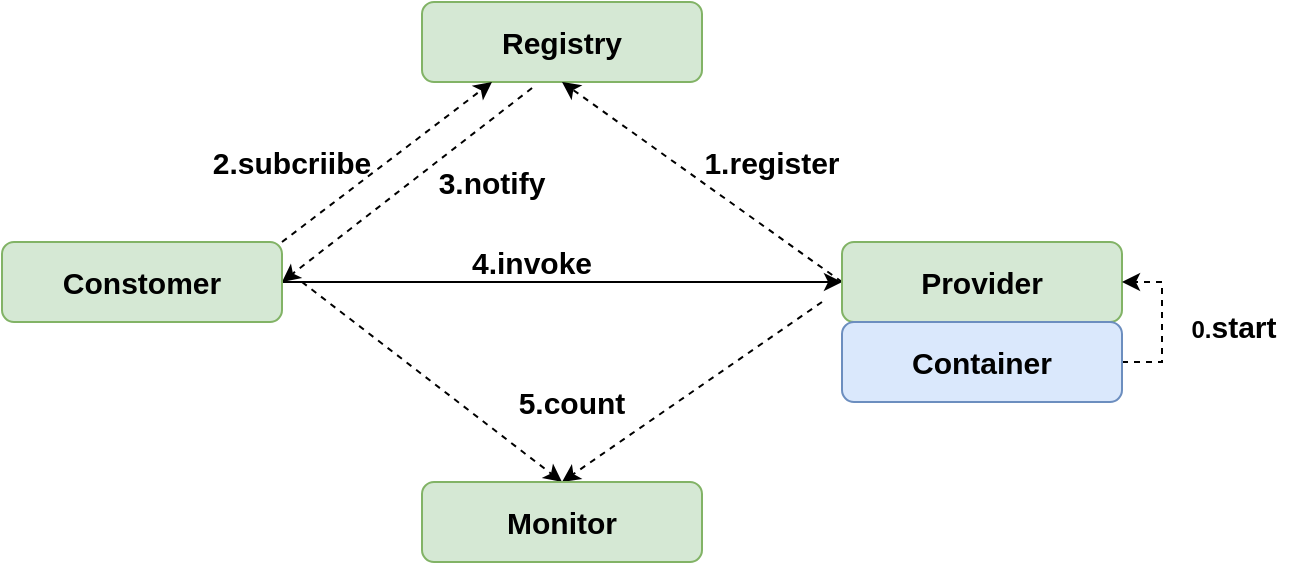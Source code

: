 <mxfile version="13.5.4" type="device"><diagram id="5Ne53Rv6RpQkbhl4VUIh" name="Page-1"><mxGraphModel dx="1422" dy="762" grid="0" gridSize="10" guides="1" tooltips="1" connect="1" arrows="1" fold="1" page="1" pageScale="1" pageWidth="827" pageHeight="1169" math="0" shadow="0"><root><mxCell id="0"/><mxCell id="1" parent="0"/><mxCell id="eU_t7MmZ-X-xcrZFSVLm-7" style="edgeStyle=none;rounded=0;orthogonalLoop=1;jettySize=auto;html=1;exitX=0.393;exitY=1.075;exitDx=0;exitDy=0;entryX=1;entryY=0.5;entryDx=0;entryDy=0;dashed=1;exitPerimeter=0;fontStyle=1;labelBorderColor=#EA6B66;" edge="1" parent="1" source="eU_t7MmZ-X-xcrZFSVLm-1" target="eU_t7MmZ-X-xcrZFSVLm-2"><mxGeometry relative="1" as="geometry"/></mxCell><mxCell id="eU_t7MmZ-X-xcrZFSVLm-1" value="Registry" style="rounded=1;whiteSpace=wrap;html=1;fillColor=#d5e8d4;strokeColor=#82b366;fontStyle=1;fontSize=15;" vertex="1" parent="1"><mxGeometry x="330" width="140" height="40" as="geometry"/></mxCell><mxCell id="eU_t7MmZ-X-xcrZFSVLm-6" style="rounded=0;orthogonalLoop=1;jettySize=auto;html=1;exitX=1;exitY=0;exitDx=0;exitDy=0;entryX=0.25;entryY=1;entryDx=0;entryDy=0;dashed=1;fontStyle=1" edge="1" parent="1" source="eU_t7MmZ-X-xcrZFSVLm-2" target="eU_t7MmZ-X-xcrZFSVLm-1"><mxGeometry relative="1" as="geometry"/></mxCell><mxCell id="eU_t7MmZ-X-xcrZFSVLm-8" style="edgeStyle=none;rounded=0;orthogonalLoop=1;jettySize=auto;html=1;exitX=1;exitY=0.5;exitDx=0;exitDy=0;entryX=0;entryY=0.5;entryDx=0;entryDy=0;fontStyle=1" edge="1" parent="1" source="eU_t7MmZ-X-xcrZFSVLm-2" target="eU_t7MmZ-X-xcrZFSVLm-3"><mxGeometry relative="1" as="geometry"/></mxCell><mxCell id="eU_t7MmZ-X-xcrZFSVLm-9" style="edgeStyle=none;rounded=0;orthogonalLoop=1;jettySize=auto;html=1;dashed=1;entryX=0.5;entryY=0;entryDx=0;entryDy=0;fontStyle=1" edge="1" parent="1" target="eU_t7MmZ-X-xcrZFSVLm-4"><mxGeometry relative="1" as="geometry"><mxPoint x="270" y="140" as="sourcePoint"/><mxPoint x="400" y="238" as="targetPoint"/></mxGeometry></mxCell><mxCell id="eU_t7MmZ-X-xcrZFSVLm-2" value="Constomer" style="rounded=1;whiteSpace=wrap;html=1;fillColor=#d5e8d4;strokeColor=#82b366;fontStyle=1;fontSize=15;" vertex="1" parent="1"><mxGeometry x="120" y="120" width="140" height="40" as="geometry"/></mxCell><mxCell id="eU_t7MmZ-X-xcrZFSVLm-10" style="edgeStyle=none;rounded=0;orthogonalLoop=1;jettySize=auto;html=1;entryX=0.5;entryY=0;entryDx=0;entryDy=0;dashed=1;fontStyle=1" edge="1" parent="1" target="eU_t7MmZ-X-xcrZFSVLm-4"><mxGeometry relative="1" as="geometry"><mxPoint x="530" y="150" as="sourcePoint"/></mxGeometry></mxCell><mxCell id="eU_t7MmZ-X-xcrZFSVLm-15" style="rounded=0;orthogonalLoop=1;jettySize=auto;html=1;exitX=0;exitY=0.5;exitDx=0;exitDy=0;dashed=1;entryX=0.5;entryY=1;entryDx=0;entryDy=0;fontStyle=1" edge="1" parent="1" source="eU_t7MmZ-X-xcrZFSVLm-3" target="eU_t7MmZ-X-xcrZFSVLm-1"><mxGeometry relative="1" as="geometry"><mxPoint x="400" y="50" as="targetPoint"/></mxGeometry></mxCell><mxCell id="eU_t7MmZ-X-xcrZFSVLm-3" value="Provider" style="rounded=1;whiteSpace=wrap;html=1;fillColor=#d5e8d4;strokeColor=#82b366;fontStyle=1;fontSize=15;" vertex="1" parent="1"><mxGeometry x="540" y="120" width="140" height="40" as="geometry"/></mxCell><mxCell id="eU_t7MmZ-X-xcrZFSVLm-4" value="Monitor" style="rounded=1;whiteSpace=wrap;html=1;fillColor=#d5e8d4;strokeColor=#82b366;fontStyle=1;fontSize=15;" vertex="1" parent="1"><mxGeometry x="330" y="240" width="140" height="40" as="geometry"/></mxCell><mxCell id="eU_t7MmZ-X-xcrZFSVLm-11" value="5.count" style="text;html=1;strokeColor=none;fillColor=none;align=center;verticalAlign=middle;whiteSpace=wrap;rounded=0;fontStyle=1;fontSize=15;" vertex="1" parent="1"><mxGeometry x="380" y="190" width="50" height="20" as="geometry"/></mxCell><mxCell id="eU_t7MmZ-X-xcrZFSVLm-13" style="edgeStyle=orthogonalEdgeStyle;rounded=0;orthogonalLoop=1;jettySize=auto;html=1;exitX=1;exitY=0.5;exitDx=0;exitDy=0;dashed=1;entryX=1;entryY=0.5;entryDx=0;entryDy=0;fontStyle=1" edge="1" parent="1" source="eU_t7MmZ-X-xcrZFSVLm-12" target="eU_t7MmZ-X-xcrZFSVLm-3"><mxGeometry relative="1" as="geometry"><mxPoint x="750" y="140" as="targetPoint"/></mxGeometry></mxCell><mxCell id="eU_t7MmZ-X-xcrZFSVLm-12" value="Container" style="rounded=1;whiteSpace=wrap;html=1;fillColor=#dae8fc;strokeColor=#6c8ebf;fontStyle=1;fontSize=15;" vertex="1" parent="1"><mxGeometry x="540" y="160" width="140" height="40" as="geometry"/></mxCell><mxCell id="eU_t7MmZ-X-xcrZFSVLm-16" value="0.&lt;font style=&quot;font-size: 15px&quot;&gt;start&lt;/font&gt;" style="text;html=1;strokeColor=none;fillColor=none;align=center;verticalAlign=middle;whiteSpace=wrap;rounded=0;fontStyle=1" vertex="1" parent="1"><mxGeometry x="707" y="149" width="58" height="26" as="geometry"/></mxCell><mxCell id="eU_t7MmZ-X-xcrZFSVLm-17" value="2.subcriibe" style="text;html=1;strokeColor=none;fillColor=none;align=center;verticalAlign=middle;whiteSpace=wrap;rounded=0;fontSize=15;fontStyle=1" vertex="1" parent="1"><mxGeometry x="230" y="70" width="70" height="20" as="geometry"/></mxCell><mxCell id="eU_t7MmZ-X-xcrZFSVLm-18" value="1.register" style="text;html=1;strokeColor=none;fillColor=none;align=center;verticalAlign=middle;whiteSpace=wrap;rounded=0;fontSize=15;fontStyle=1" vertex="1" parent="1"><mxGeometry x="470" y="70" width="70" height="20" as="geometry"/></mxCell><mxCell id="eU_t7MmZ-X-xcrZFSVLm-19" value="3.notify" style="text;html=1;strokeColor=none;fillColor=none;align=center;verticalAlign=middle;whiteSpace=wrap;rounded=0;fontSize=15;fontStyle=1" vertex="1" parent="1"><mxGeometry x="330" y="80" width="70" height="20" as="geometry"/></mxCell><mxCell id="eU_t7MmZ-X-xcrZFSVLm-20" value="4.invoke" style="text;html=1;strokeColor=none;fillColor=none;align=center;verticalAlign=middle;whiteSpace=wrap;rounded=0;fontSize=15;fontStyle=1" vertex="1" parent="1"><mxGeometry x="350" y="120" width="70" height="20" as="geometry"/></mxCell></root></mxGraphModel></diagram></mxfile>